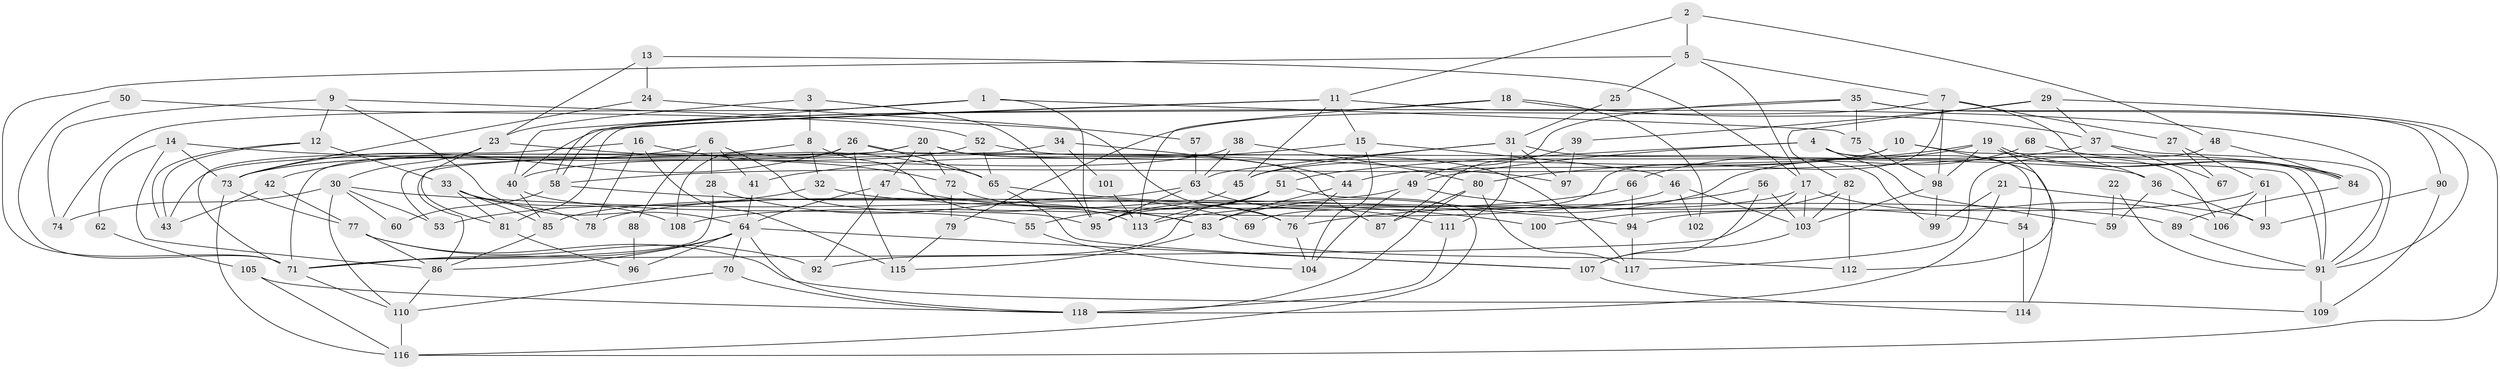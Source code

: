 // coarse degree distribution, {4: 0.18571428571428572, 9: 0.05714285714285714, 3: 0.2571428571428571, 5: 0.18571428571428572, 8: 0.04285714285714286, 10: 0.014285714285714285, 7: 0.04285714285714286, 6: 0.11428571428571428, 14: 0.014285714285714285, 15: 0.014285714285714285, 2: 0.05714285714285714, 11: 0.014285714285714285}
// Generated by graph-tools (version 1.1) at 2025/18/03/04/25 18:18:43]
// undirected, 118 vertices, 236 edges
graph export_dot {
graph [start="1"]
  node [color=gray90,style=filled];
  1;
  2;
  3;
  4;
  5;
  6;
  7;
  8;
  9;
  10;
  11;
  12;
  13;
  14;
  15;
  16;
  17;
  18;
  19;
  20;
  21;
  22;
  23;
  24;
  25;
  26;
  27;
  28;
  29;
  30;
  31;
  32;
  33;
  34;
  35;
  36;
  37;
  38;
  39;
  40;
  41;
  42;
  43;
  44;
  45;
  46;
  47;
  48;
  49;
  50;
  51;
  52;
  53;
  54;
  55;
  56;
  57;
  58;
  59;
  60;
  61;
  62;
  63;
  64;
  65;
  66;
  67;
  68;
  69;
  70;
  71;
  72;
  73;
  74;
  75;
  76;
  77;
  78;
  79;
  80;
  81;
  82;
  83;
  84;
  85;
  86;
  87;
  88;
  89;
  90;
  91;
  92;
  93;
  94;
  95;
  96;
  97;
  98;
  99;
  100;
  101;
  102;
  103;
  104;
  105;
  106;
  107;
  108;
  109;
  110;
  111;
  112;
  113;
  114;
  115;
  116;
  117;
  118;
  1 -- 75;
  1 -- 95;
  1 -- 40;
  1 -- 74;
  2 -- 48;
  2 -- 11;
  2 -- 5;
  3 -- 95;
  3 -- 23;
  3 -- 8;
  4 -- 106;
  4 -- 49;
  4 -- 51;
  4 -- 54;
  4 -- 59;
  5 -- 71;
  5 -- 7;
  5 -- 17;
  5 -- 25;
  6 -- 95;
  6 -- 73;
  6 -- 28;
  6 -- 41;
  6 -- 88;
  7 -- 98;
  7 -- 27;
  7 -- 36;
  7 -- 69;
  7 -- 79;
  8 -- 113;
  8 -- 32;
  8 -- 43;
  9 -- 76;
  9 -- 64;
  9 -- 12;
  9 -- 74;
  10 -- 114;
  10 -- 91;
  10 -- 44;
  10 -- 45;
  11 -- 91;
  11 -- 58;
  11 -- 58;
  11 -- 15;
  11 -- 45;
  12 -- 43;
  12 -- 43;
  12 -- 33;
  13 -- 23;
  13 -- 17;
  13 -- 24;
  14 -- 73;
  14 -- 86;
  14 -- 62;
  14 -- 97;
  15 -- 41;
  15 -- 46;
  15 -- 104;
  16 -- 72;
  16 -- 71;
  16 -- 78;
  16 -- 115;
  17 -- 95;
  17 -- 71;
  17 -- 103;
  17 -- 106;
  18 -- 37;
  18 -- 113;
  18 -- 40;
  18 -- 102;
  19 -- 80;
  19 -- 84;
  19 -- 84;
  19 -- 66;
  19 -- 98;
  19 -- 112;
  20 -- 36;
  20 -- 72;
  20 -- 47;
  20 -- 53;
  20 -- 73;
  20 -- 87;
  21 -- 118;
  21 -- 99;
  21 -- 93;
  22 -- 91;
  22 -- 59;
  23 -- 81;
  23 -- 30;
  23 -- 65;
  24 -- 73;
  24 -- 57;
  25 -- 31;
  26 -- 71;
  26 -- 42;
  26 -- 65;
  26 -- 91;
  26 -- 108;
  26 -- 115;
  27 -- 61;
  27 -- 67;
  28 -- 71;
  28 -- 69;
  29 -- 82;
  29 -- 116;
  29 -- 37;
  29 -- 39;
  30 -- 74;
  30 -- 110;
  30 -- 53;
  30 -- 60;
  30 -- 94;
  31 -- 45;
  31 -- 63;
  31 -- 97;
  31 -- 99;
  31 -- 111;
  32 -- 53;
  32 -- 89;
  33 -- 108;
  33 -- 78;
  33 -- 81;
  33 -- 85;
  34 -- 44;
  34 -- 86;
  34 -- 101;
  35 -- 49;
  35 -- 91;
  35 -- 75;
  35 -- 81;
  35 -- 90;
  36 -- 93;
  36 -- 59;
  37 -- 58;
  37 -- 67;
  37 -- 91;
  38 -- 40;
  38 -- 80;
  38 -- 63;
  39 -- 97;
  39 -- 87;
  40 -- 55;
  40 -- 85;
  41 -- 64;
  42 -- 43;
  42 -- 77;
  44 -- 83;
  44 -- 76;
  45 -- 95;
  46 -- 103;
  46 -- 102;
  46 -- 108;
  47 -- 92;
  47 -- 64;
  47 -- 83;
  48 -- 84;
  48 -- 117;
  49 -- 78;
  49 -- 104;
  49 -- 54;
  50 -- 52;
  50 -- 71;
  51 -- 55;
  51 -- 92;
  51 -- 113;
  51 -- 116;
  52 -- 65;
  52 -- 73;
  52 -- 117;
  54 -- 114;
  55 -- 104;
  56 -- 103;
  56 -- 107;
  56 -- 76;
  57 -- 63;
  58 -- 83;
  58 -- 60;
  61 -- 94;
  61 -- 93;
  61 -- 106;
  62 -- 105;
  63 -- 85;
  63 -- 95;
  63 -- 111;
  64 -- 86;
  64 -- 70;
  64 -- 71;
  64 -- 96;
  64 -- 107;
  64 -- 118;
  65 -- 100;
  65 -- 107;
  66 -- 94;
  66 -- 113;
  68 -- 84;
  68 -- 83;
  70 -- 118;
  70 -- 110;
  71 -- 110;
  72 -- 79;
  72 -- 76;
  73 -- 116;
  73 -- 77;
  75 -- 98;
  76 -- 104;
  77 -- 86;
  77 -- 92;
  77 -- 109;
  79 -- 115;
  80 -- 87;
  80 -- 118;
  80 -- 117;
  81 -- 96;
  82 -- 103;
  82 -- 112;
  82 -- 100;
  83 -- 115;
  83 -- 112;
  84 -- 89;
  85 -- 86;
  86 -- 110;
  88 -- 96;
  89 -- 91;
  90 -- 109;
  90 -- 93;
  91 -- 109;
  94 -- 117;
  98 -- 103;
  98 -- 99;
  101 -- 113;
  103 -- 107;
  105 -- 116;
  105 -- 118;
  107 -- 114;
  110 -- 116;
  111 -- 118;
}

